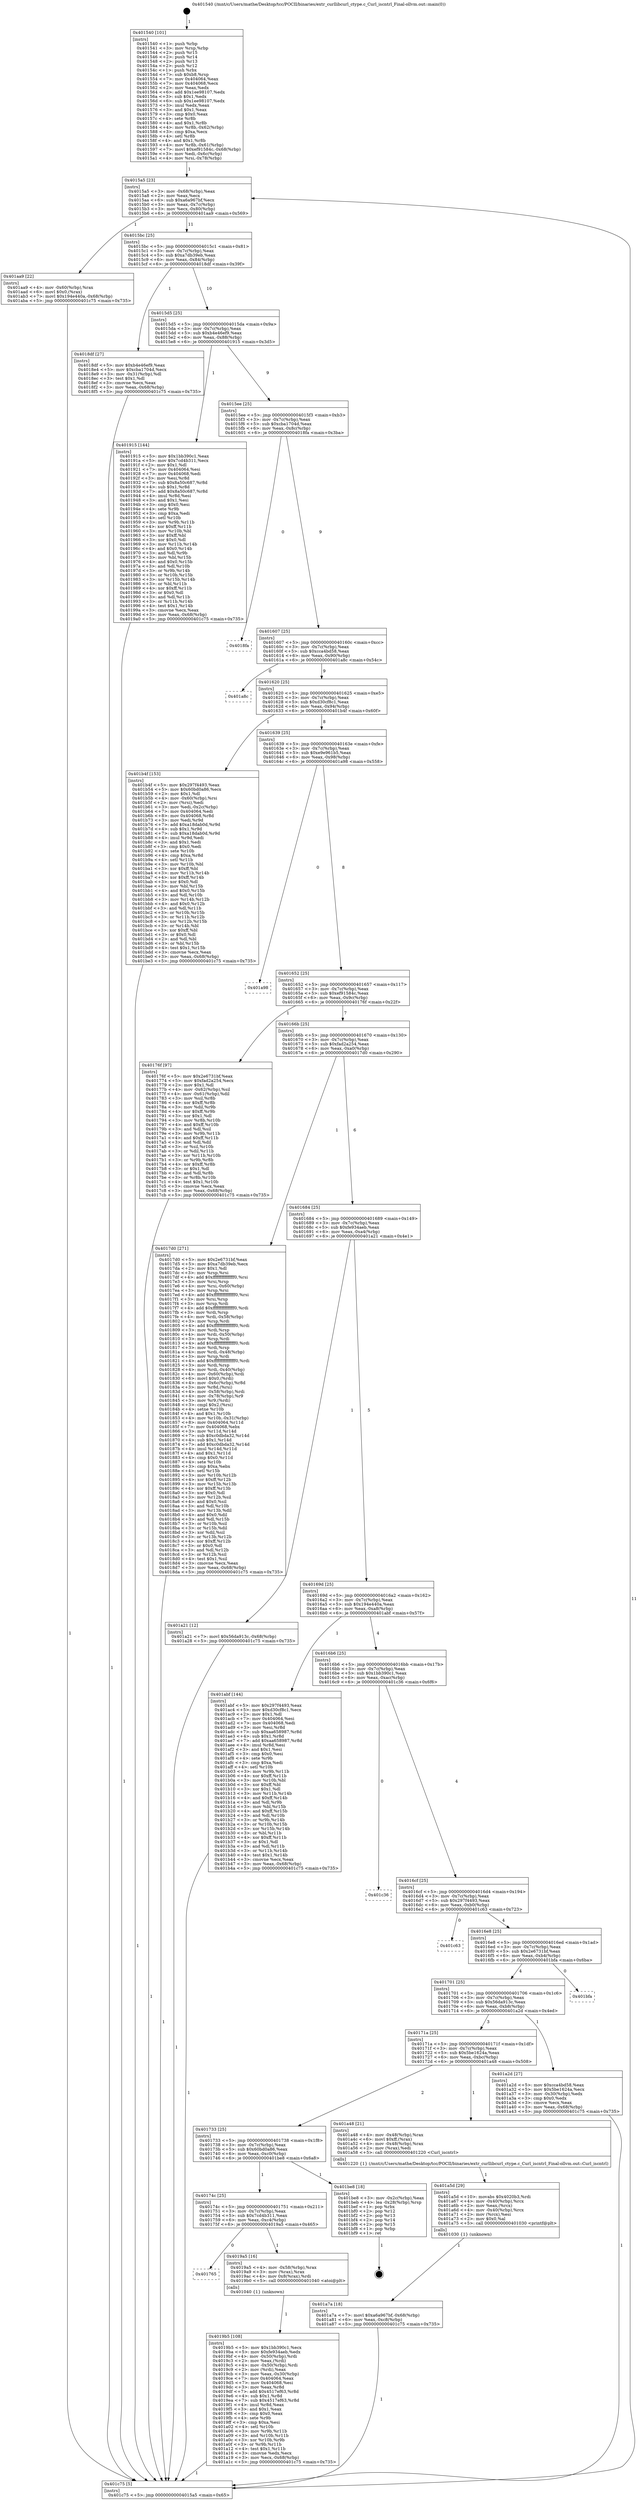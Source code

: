 digraph "0x401540" {
  label = "0x401540 (/mnt/c/Users/mathe/Desktop/tcc/POCII/binaries/extr_curllibcurl_ctype.c_Curl_iscntrl_Final-ollvm.out::main(0))"
  labelloc = "t"
  node[shape=record]

  Entry [label="",width=0.3,height=0.3,shape=circle,fillcolor=black,style=filled]
  "0x4015a5" [label="{
     0x4015a5 [23]\l
     | [instrs]\l
     &nbsp;&nbsp;0x4015a5 \<+3\>: mov -0x68(%rbp),%eax\l
     &nbsp;&nbsp;0x4015a8 \<+2\>: mov %eax,%ecx\l
     &nbsp;&nbsp;0x4015aa \<+6\>: sub $0xa6a967bf,%ecx\l
     &nbsp;&nbsp;0x4015b0 \<+3\>: mov %eax,-0x7c(%rbp)\l
     &nbsp;&nbsp;0x4015b3 \<+3\>: mov %ecx,-0x80(%rbp)\l
     &nbsp;&nbsp;0x4015b6 \<+6\>: je 0000000000401aa9 \<main+0x569\>\l
  }"]
  "0x401aa9" [label="{
     0x401aa9 [22]\l
     | [instrs]\l
     &nbsp;&nbsp;0x401aa9 \<+4\>: mov -0x60(%rbp),%rax\l
     &nbsp;&nbsp;0x401aad \<+6\>: movl $0x0,(%rax)\l
     &nbsp;&nbsp;0x401ab3 \<+7\>: movl $0x194e440a,-0x68(%rbp)\l
     &nbsp;&nbsp;0x401aba \<+5\>: jmp 0000000000401c75 \<main+0x735\>\l
  }"]
  "0x4015bc" [label="{
     0x4015bc [25]\l
     | [instrs]\l
     &nbsp;&nbsp;0x4015bc \<+5\>: jmp 00000000004015c1 \<main+0x81\>\l
     &nbsp;&nbsp;0x4015c1 \<+3\>: mov -0x7c(%rbp),%eax\l
     &nbsp;&nbsp;0x4015c4 \<+5\>: sub $0xa7db39eb,%eax\l
     &nbsp;&nbsp;0x4015c9 \<+6\>: mov %eax,-0x84(%rbp)\l
     &nbsp;&nbsp;0x4015cf \<+6\>: je 00000000004018df \<main+0x39f\>\l
  }"]
  Exit [label="",width=0.3,height=0.3,shape=circle,fillcolor=black,style=filled,peripheries=2]
  "0x4018df" [label="{
     0x4018df [27]\l
     | [instrs]\l
     &nbsp;&nbsp;0x4018df \<+5\>: mov $0xb4e46ef9,%eax\l
     &nbsp;&nbsp;0x4018e4 \<+5\>: mov $0xcba1704d,%ecx\l
     &nbsp;&nbsp;0x4018e9 \<+3\>: mov -0x31(%rbp),%dl\l
     &nbsp;&nbsp;0x4018ec \<+3\>: test $0x1,%dl\l
     &nbsp;&nbsp;0x4018ef \<+3\>: cmovne %ecx,%eax\l
     &nbsp;&nbsp;0x4018f2 \<+3\>: mov %eax,-0x68(%rbp)\l
     &nbsp;&nbsp;0x4018f5 \<+5\>: jmp 0000000000401c75 \<main+0x735\>\l
  }"]
  "0x4015d5" [label="{
     0x4015d5 [25]\l
     | [instrs]\l
     &nbsp;&nbsp;0x4015d5 \<+5\>: jmp 00000000004015da \<main+0x9a\>\l
     &nbsp;&nbsp;0x4015da \<+3\>: mov -0x7c(%rbp),%eax\l
     &nbsp;&nbsp;0x4015dd \<+5\>: sub $0xb4e46ef9,%eax\l
     &nbsp;&nbsp;0x4015e2 \<+6\>: mov %eax,-0x88(%rbp)\l
     &nbsp;&nbsp;0x4015e8 \<+6\>: je 0000000000401915 \<main+0x3d5\>\l
  }"]
  "0x401a7a" [label="{
     0x401a7a [18]\l
     | [instrs]\l
     &nbsp;&nbsp;0x401a7a \<+7\>: movl $0xa6a967bf,-0x68(%rbp)\l
     &nbsp;&nbsp;0x401a81 \<+6\>: mov %eax,-0xc8(%rbp)\l
     &nbsp;&nbsp;0x401a87 \<+5\>: jmp 0000000000401c75 \<main+0x735\>\l
  }"]
  "0x401915" [label="{
     0x401915 [144]\l
     | [instrs]\l
     &nbsp;&nbsp;0x401915 \<+5\>: mov $0x1bb390c1,%eax\l
     &nbsp;&nbsp;0x40191a \<+5\>: mov $0x7cd4b311,%ecx\l
     &nbsp;&nbsp;0x40191f \<+2\>: mov $0x1,%dl\l
     &nbsp;&nbsp;0x401921 \<+7\>: mov 0x404064,%esi\l
     &nbsp;&nbsp;0x401928 \<+7\>: mov 0x404068,%edi\l
     &nbsp;&nbsp;0x40192f \<+3\>: mov %esi,%r8d\l
     &nbsp;&nbsp;0x401932 \<+7\>: sub $0x8a50c687,%r8d\l
     &nbsp;&nbsp;0x401939 \<+4\>: sub $0x1,%r8d\l
     &nbsp;&nbsp;0x40193d \<+7\>: add $0x8a50c687,%r8d\l
     &nbsp;&nbsp;0x401944 \<+4\>: imul %r8d,%esi\l
     &nbsp;&nbsp;0x401948 \<+3\>: and $0x1,%esi\l
     &nbsp;&nbsp;0x40194b \<+3\>: cmp $0x0,%esi\l
     &nbsp;&nbsp;0x40194e \<+4\>: sete %r9b\l
     &nbsp;&nbsp;0x401952 \<+3\>: cmp $0xa,%edi\l
     &nbsp;&nbsp;0x401955 \<+4\>: setl %r10b\l
     &nbsp;&nbsp;0x401959 \<+3\>: mov %r9b,%r11b\l
     &nbsp;&nbsp;0x40195c \<+4\>: xor $0xff,%r11b\l
     &nbsp;&nbsp;0x401960 \<+3\>: mov %r10b,%bl\l
     &nbsp;&nbsp;0x401963 \<+3\>: xor $0xff,%bl\l
     &nbsp;&nbsp;0x401966 \<+3\>: xor $0x0,%dl\l
     &nbsp;&nbsp;0x401969 \<+3\>: mov %r11b,%r14b\l
     &nbsp;&nbsp;0x40196c \<+4\>: and $0x0,%r14b\l
     &nbsp;&nbsp;0x401970 \<+3\>: and %dl,%r9b\l
     &nbsp;&nbsp;0x401973 \<+3\>: mov %bl,%r15b\l
     &nbsp;&nbsp;0x401976 \<+4\>: and $0x0,%r15b\l
     &nbsp;&nbsp;0x40197a \<+3\>: and %dl,%r10b\l
     &nbsp;&nbsp;0x40197d \<+3\>: or %r9b,%r14b\l
     &nbsp;&nbsp;0x401980 \<+3\>: or %r10b,%r15b\l
     &nbsp;&nbsp;0x401983 \<+3\>: xor %r15b,%r14b\l
     &nbsp;&nbsp;0x401986 \<+3\>: or %bl,%r11b\l
     &nbsp;&nbsp;0x401989 \<+4\>: xor $0xff,%r11b\l
     &nbsp;&nbsp;0x40198d \<+3\>: or $0x0,%dl\l
     &nbsp;&nbsp;0x401990 \<+3\>: and %dl,%r11b\l
     &nbsp;&nbsp;0x401993 \<+3\>: or %r11b,%r14b\l
     &nbsp;&nbsp;0x401996 \<+4\>: test $0x1,%r14b\l
     &nbsp;&nbsp;0x40199a \<+3\>: cmovne %ecx,%eax\l
     &nbsp;&nbsp;0x40199d \<+3\>: mov %eax,-0x68(%rbp)\l
     &nbsp;&nbsp;0x4019a0 \<+5\>: jmp 0000000000401c75 \<main+0x735\>\l
  }"]
  "0x4015ee" [label="{
     0x4015ee [25]\l
     | [instrs]\l
     &nbsp;&nbsp;0x4015ee \<+5\>: jmp 00000000004015f3 \<main+0xb3\>\l
     &nbsp;&nbsp;0x4015f3 \<+3\>: mov -0x7c(%rbp),%eax\l
     &nbsp;&nbsp;0x4015f6 \<+5\>: sub $0xcba1704d,%eax\l
     &nbsp;&nbsp;0x4015fb \<+6\>: mov %eax,-0x8c(%rbp)\l
     &nbsp;&nbsp;0x401601 \<+6\>: je 00000000004018fa \<main+0x3ba\>\l
  }"]
  "0x401a5d" [label="{
     0x401a5d [29]\l
     | [instrs]\l
     &nbsp;&nbsp;0x401a5d \<+10\>: movabs $0x4020b3,%rdi\l
     &nbsp;&nbsp;0x401a67 \<+4\>: mov -0x40(%rbp),%rcx\l
     &nbsp;&nbsp;0x401a6b \<+2\>: mov %eax,(%rcx)\l
     &nbsp;&nbsp;0x401a6d \<+4\>: mov -0x40(%rbp),%rcx\l
     &nbsp;&nbsp;0x401a71 \<+2\>: mov (%rcx),%esi\l
     &nbsp;&nbsp;0x401a73 \<+2\>: mov $0x0,%al\l
     &nbsp;&nbsp;0x401a75 \<+5\>: call 0000000000401030 \<printf@plt\>\l
     | [calls]\l
     &nbsp;&nbsp;0x401030 \{1\} (unknown)\l
  }"]
  "0x4018fa" [label="{
     0x4018fa\l
  }", style=dashed]
  "0x401607" [label="{
     0x401607 [25]\l
     | [instrs]\l
     &nbsp;&nbsp;0x401607 \<+5\>: jmp 000000000040160c \<main+0xcc\>\l
     &nbsp;&nbsp;0x40160c \<+3\>: mov -0x7c(%rbp),%eax\l
     &nbsp;&nbsp;0x40160f \<+5\>: sub $0xcca4bd58,%eax\l
     &nbsp;&nbsp;0x401614 \<+6\>: mov %eax,-0x90(%rbp)\l
     &nbsp;&nbsp;0x40161a \<+6\>: je 0000000000401a8c \<main+0x54c\>\l
  }"]
  "0x4019b5" [label="{
     0x4019b5 [108]\l
     | [instrs]\l
     &nbsp;&nbsp;0x4019b5 \<+5\>: mov $0x1bb390c1,%ecx\l
     &nbsp;&nbsp;0x4019ba \<+5\>: mov $0xfe934aeb,%edx\l
     &nbsp;&nbsp;0x4019bf \<+4\>: mov -0x50(%rbp),%rdi\l
     &nbsp;&nbsp;0x4019c3 \<+2\>: mov %eax,(%rdi)\l
     &nbsp;&nbsp;0x4019c5 \<+4\>: mov -0x50(%rbp),%rdi\l
     &nbsp;&nbsp;0x4019c9 \<+2\>: mov (%rdi),%eax\l
     &nbsp;&nbsp;0x4019cb \<+3\>: mov %eax,-0x30(%rbp)\l
     &nbsp;&nbsp;0x4019ce \<+7\>: mov 0x404064,%eax\l
     &nbsp;&nbsp;0x4019d5 \<+7\>: mov 0x404068,%esi\l
     &nbsp;&nbsp;0x4019dc \<+3\>: mov %eax,%r8d\l
     &nbsp;&nbsp;0x4019df \<+7\>: add $0x4517ef63,%r8d\l
     &nbsp;&nbsp;0x4019e6 \<+4\>: sub $0x1,%r8d\l
     &nbsp;&nbsp;0x4019ea \<+7\>: sub $0x4517ef63,%r8d\l
     &nbsp;&nbsp;0x4019f1 \<+4\>: imul %r8d,%eax\l
     &nbsp;&nbsp;0x4019f5 \<+3\>: and $0x1,%eax\l
     &nbsp;&nbsp;0x4019f8 \<+3\>: cmp $0x0,%eax\l
     &nbsp;&nbsp;0x4019fb \<+4\>: sete %r9b\l
     &nbsp;&nbsp;0x4019ff \<+3\>: cmp $0xa,%esi\l
     &nbsp;&nbsp;0x401a02 \<+4\>: setl %r10b\l
     &nbsp;&nbsp;0x401a06 \<+3\>: mov %r9b,%r11b\l
     &nbsp;&nbsp;0x401a09 \<+3\>: and %r10b,%r11b\l
     &nbsp;&nbsp;0x401a0c \<+3\>: xor %r10b,%r9b\l
     &nbsp;&nbsp;0x401a0f \<+3\>: or %r9b,%r11b\l
     &nbsp;&nbsp;0x401a12 \<+4\>: test $0x1,%r11b\l
     &nbsp;&nbsp;0x401a16 \<+3\>: cmovne %edx,%ecx\l
     &nbsp;&nbsp;0x401a19 \<+3\>: mov %ecx,-0x68(%rbp)\l
     &nbsp;&nbsp;0x401a1c \<+5\>: jmp 0000000000401c75 \<main+0x735\>\l
  }"]
  "0x401a8c" [label="{
     0x401a8c\l
  }", style=dashed]
  "0x401620" [label="{
     0x401620 [25]\l
     | [instrs]\l
     &nbsp;&nbsp;0x401620 \<+5\>: jmp 0000000000401625 \<main+0xe5\>\l
     &nbsp;&nbsp;0x401625 \<+3\>: mov -0x7c(%rbp),%eax\l
     &nbsp;&nbsp;0x401628 \<+5\>: sub $0xd30cf8c1,%eax\l
     &nbsp;&nbsp;0x40162d \<+6\>: mov %eax,-0x94(%rbp)\l
     &nbsp;&nbsp;0x401633 \<+6\>: je 0000000000401b4f \<main+0x60f\>\l
  }"]
  "0x401765" [label="{
     0x401765\l
  }", style=dashed]
  "0x401b4f" [label="{
     0x401b4f [153]\l
     | [instrs]\l
     &nbsp;&nbsp;0x401b4f \<+5\>: mov $0x297f4493,%eax\l
     &nbsp;&nbsp;0x401b54 \<+5\>: mov $0x60bd0a86,%ecx\l
     &nbsp;&nbsp;0x401b59 \<+2\>: mov $0x1,%dl\l
     &nbsp;&nbsp;0x401b5b \<+4\>: mov -0x60(%rbp),%rsi\l
     &nbsp;&nbsp;0x401b5f \<+2\>: mov (%rsi),%edi\l
     &nbsp;&nbsp;0x401b61 \<+3\>: mov %edi,-0x2c(%rbp)\l
     &nbsp;&nbsp;0x401b64 \<+7\>: mov 0x404064,%edi\l
     &nbsp;&nbsp;0x401b6b \<+8\>: mov 0x404068,%r8d\l
     &nbsp;&nbsp;0x401b73 \<+3\>: mov %edi,%r9d\l
     &nbsp;&nbsp;0x401b76 \<+7\>: add $0xa18dab0d,%r9d\l
     &nbsp;&nbsp;0x401b7d \<+4\>: sub $0x1,%r9d\l
     &nbsp;&nbsp;0x401b81 \<+7\>: sub $0xa18dab0d,%r9d\l
     &nbsp;&nbsp;0x401b88 \<+4\>: imul %r9d,%edi\l
     &nbsp;&nbsp;0x401b8c \<+3\>: and $0x1,%edi\l
     &nbsp;&nbsp;0x401b8f \<+3\>: cmp $0x0,%edi\l
     &nbsp;&nbsp;0x401b92 \<+4\>: sete %r10b\l
     &nbsp;&nbsp;0x401b96 \<+4\>: cmp $0xa,%r8d\l
     &nbsp;&nbsp;0x401b9a \<+4\>: setl %r11b\l
     &nbsp;&nbsp;0x401b9e \<+3\>: mov %r10b,%bl\l
     &nbsp;&nbsp;0x401ba1 \<+3\>: xor $0xff,%bl\l
     &nbsp;&nbsp;0x401ba4 \<+3\>: mov %r11b,%r14b\l
     &nbsp;&nbsp;0x401ba7 \<+4\>: xor $0xff,%r14b\l
     &nbsp;&nbsp;0x401bab \<+3\>: xor $0x0,%dl\l
     &nbsp;&nbsp;0x401bae \<+3\>: mov %bl,%r15b\l
     &nbsp;&nbsp;0x401bb1 \<+4\>: and $0x0,%r15b\l
     &nbsp;&nbsp;0x401bb5 \<+3\>: and %dl,%r10b\l
     &nbsp;&nbsp;0x401bb8 \<+3\>: mov %r14b,%r12b\l
     &nbsp;&nbsp;0x401bbb \<+4\>: and $0x0,%r12b\l
     &nbsp;&nbsp;0x401bbf \<+3\>: and %dl,%r11b\l
     &nbsp;&nbsp;0x401bc2 \<+3\>: or %r10b,%r15b\l
     &nbsp;&nbsp;0x401bc5 \<+3\>: or %r11b,%r12b\l
     &nbsp;&nbsp;0x401bc8 \<+3\>: xor %r12b,%r15b\l
     &nbsp;&nbsp;0x401bcb \<+3\>: or %r14b,%bl\l
     &nbsp;&nbsp;0x401bce \<+3\>: xor $0xff,%bl\l
     &nbsp;&nbsp;0x401bd1 \<+3\>: or $0x0,%dl\l
     &nbsp;&nbsp;0x401bd4 \<+2\>: and %dl,%bl\l
     &nbsp;&nbsp;0x401bd6 \<+3\>: or %bl,%r15b\l
     &nbsp;&nbsp;0x401bd9 \<+4\>: test $0x1,%r15b\l
     &nbsp;&nbsp;0x401bdd \<+3\>: cmovne %ecx,%eax\l
     &nbsp;&nbsp;0x401be0 \<+3\>: mov %eax,-0x68(%rbp)\l
     &nbsp;&nbsp;0x401be3 \<+5\>: jmp 0000000000401c75 \<main+0x735\>\l
  }"]
  "0x401639" [label="{
     0x401639 [25]\l
     | [instrs]\l
     &nbsp;&nbsp;0x401639 \<+5\>: jmp 000000000040163e \<main+0xfe\>\l
     &nbsp;&nbsp;0x40163e \<+3\>: mov -0x7c(%rbp),%eax\l
     &nbsp;&nbsp;0x401641 \<+5\>: sub $0xe9e961b5,%eax\l
     &nbsp;&nbsp;0x401646 \<+6\>: mov %eax,-0x98(%rbp)\l
     &nbsp;&nbsp;0x40164c \<+6\>: je 0000000000401a98 \<main+0x558\>\l
  }"]
  "0x4019a5" [label="{
     0x4019a5 [16]\l
     | [instrs]\l
     &nbsp;&nbsp;0x4019a5 \<+4\>: mov -0x58(%rbp),%rax\l
     &nbsp;&nbsp;0x4019a9 \<+3\>: mov (%rax),%rax\l
     &nbsp;&nbsp;0x4019ac \<+4\>: mov 0x8(%rax),%rdi\l
     &nbsp;&nbsp;0x4019b0 \<+5\>: call 0000000000401040 \<atoi@plt\>\l
     | [calls]\l
     &nbsp;&nbsp;0x401040 \{1\} (unknown)\l
  }"]
  "0x401a98" [label="{
     0x401a98\l
  }", style=dashed]
  "0x401652" [label="{
     0x401652 [25]\l
     | [instrs]\l
     &nbsp;&nbsp;0x401652 \<+5\>: jmp 0000000000401657 \<main+0x117\>\l
     &nbsp;&nbsp;0x401657 \<+3\>: mov -0x7c(%rbp),%eax\l
     &nbsp;&nbsp;0x40165a \<+5\>: sub $0xef91584c,%eax\l
     &nbsp;&nbsp;0x40165f \<+6\>: mov %eax,-0x9c(%rbp)\l
     &nbsp;&nbsp;0x401665 \<+6\>: je 000000000040176f \<main+0x22f\>\l
  }"]
  "0x40174c" [label="{
     0x40174c [25]\l
     | [instrs]\l
     &nbsp;&nbsp;0x40174c \<+5\>: jmp 0000000000401751 \<main+0x211\>\l
     &nbsp;&nbsp;0x401751 \<+3\>: mov -0x7c(%rbp),%eax\l
     &nbsp;&nbsp;0x401754 \<+5\>: sub $0x7cd4b311,%eax\l
     &nbsp;&nbsp;0x401759 \<+6\>: mov %eax,-0xc4(%rbp)\l
     &nbsp;&nbsp;0x40175f \<+6\>: je 00000000004019a5 \<main+0x465\>\l
  }"]
  "0x40176f" [label="{
     0x40176f [97]\l
     | [instrs]\l
     &nbsp;&nbsp;0x40176f \<+5\>: mov $0x2e6731bf,%eax\l
     &nbsp;&nbsp;0x401774 \<+5\>: mov $0xfad2a254,%ecx\l
     &nbsp;&nbsp;0x401779 \<+2\>: mov $0x1,%dl\l
     &nbsp;&nbsp;0x40177b \<+4\>: mov -0x62(%rbp),%sil\l
     &nbsp;&nbsp;0x40177f \<+4\>: mov -0x61(%rbp),%dil\l
     &nbsp;&nbsp;0x401783 \<+3\>: mov %sil,%r8b\l
     &nbsp;&nbsp;0x401786 \<+4\>: xor $0xff,%r8b\l
     &nbsp;&nbsp;0x40178a \<+3\>: mov %dil,%r9b\l
     &nbsp;&nbsp;0x40178d \<+4\>: xor $0xff,%r9b\l
     &nbsp;&nbsp;0x401791 \<+3\>: xor $0x1,%dl\l
     &nbsp;&nbsp;0x401794 \<+3\>: mov %r8b,%r10b\l
     &nbsp;&nbsp;0x401797 \<+4\>: and $0xff,%r10b\l
     &nbsp;&nbsp;0x40179b \<+3\>: and %dl,%sil\l
     &nbsp;&nbsp;0x40179e \<+3\>: mov %r9b,%r11b\l
     &nbsp;&nbsp;0x4017a1 \<+4\>: and $0xff,%r11b\l
     &nbsp;&nbsp;0x4017a5 \<+3\>: and %dl,%dil\l
     &nbsp;&nbsp;0x4017a8 \<+3\>: or %sil,%r10b\l
     &nbsp;&nbsp;0x4017ab \<+3\>: or %dil,%r11b\l
     &nbsp;&nbsp;0x4017ae \<+3\>: xor %r11b,%r10b\l
     &nbsp;&nbsp;0x4017b1 \<+3\>: or %r9b,%r8b\l
     &nbsp;&nbsp;0x4017b4 \<+4\>: xor $0xff,%r8b\l
     &nbsp;&nbsp;0x4017b8 \<+3\>: or $0x1,%dl\l
     &nbsp;&nbsp;0x4017bb \<+3\>: and %dl,%r8b\l
     &nbsp;&nbsp;0x4017be \<+3\>: or %r8b,%r10b\l
     &nbsp;&nbsp;0x4017c1 \<+4\>: test $0x1,%r10b\l
     &nbsp;&nbsp;0x4017c5 \<+3\>: cmovne %ecx,%eax\l
     &nbsp;&nbsp;0x4017c8 \<+3\>: mov %eax,-0x68(%rbp)\l
     &nbsp;&nbsp;0x4017cb \<+5\>: jmp 0000000000401c75 \<main+0x735\>\l
  }"]
  "0x40166b" [label="{
     0x40166b [25]\l
     | [instrs]\l
     &nbsp;&nbsp;0x40166b \<+5\>: jmp 0000000000401670 \<main+0x130\>\l
     &nbsp;&nbsp;0x401670 \<+3\>: mov -0x7c(%rbp),%eax\l
     &nbsp;&nbsp;0x401673 \<+5\>: sub $0xfad2a254,%eax\l
     &nbsp;&nbsp;0x401678 \<+6\>: mov %eax,-0xa0(%rbp)\l
     &nbsp;&nbsp;0x40167e \<+6\>: je 00000000004017d0 \<main+0x290\>\l
  }"]
  "0x401c75" [label="{
     0x401c75 [5]\l
     | [instrs]\l
     &nbsp;&nbsp;0x401c75 \<+5\>: jmp 00000000004015a5 \<main+0x65\>\l
  }"]
  "0x401540" [label="{
     0x401540 [101]\l
     | [instrs]\l
     &nbsp;&nbsp;0x401540 \<+1\>: push %rbp\l
     &nbsp;&nbsp;0x401541 \<+3\>: mov %rsp,%rbp\l
     &nbsp;&nbsp;0x401544 \<+2\>: push %r15\l
     &nbsp;&nbsp;0x401546 \<+2\>: push %r14\l
     &nbsp;&nbsp;0x401548 \<+2\>: push %r13\l
     &nbsp;&nbsp;0x40154a \<+2\>: push %r12\l
     &nbsp;&nbsp;0x40154c \<+1\>: push %rbx\l
     &nbsp;&nbsp;0x40154d \<+7\>: sub $0xb8,%rsp\l
     &nbsp;&nbsp;0x401554 \<+7\>: mov 0x404064,%eax\l
     &nbsp;&nbsp;0x40155b \<+7\>: mov 0x404068,%ecx\l
     &nbsp;&nbsp;0x401562 \<+2\>: mov %eax,%edx\l
     &nbsp;&nbsp;0x401564 \<+6\>: add $0x1ee98107,%edx\l
     &nbsp;&nbsp;0x40156a \<+3\>: sub $0x1,%edx\l
     &nbsp;&nbsp;0x40156d \<+6\>: sub $0x1ee98107,%edx\l
     &nbsp;&nbsp;0x401573 \<+3\>: imul %edx,%eax\l
     &nbsp;&nbsp;0x401576 \<+3\>: and $0x1,%eax\l
     &nbsp;&nbsp;0x401579 \<+3\>: cmp $0x0,%eax\l
     &nbsp;&nbsp;0x40157c \<+4\>: sete %r8b\l
     &nbsp;&nbsp;0x401580 \<+4\>: and $0x1,%r8b\l
     &nbsp;&nbsp;0x401584 \<+4\>: mov %r8b,-0x62(%rbp)\l
     &nbsp;&nbsp;0x401588 \<+3\>: cmp $0xa,%ecx\l
     &nbsp;&nbsp;0x40158b \<+4\>: setl %r8b\l
     &nbsp;&nbsp;0x40158f \<+4\>: and $0x1,%r8b\l
     &nbsp;&nbsp;0x401593 \<+4\>: mov %r8b,-0x61(%rbp)\l
     &nbsp;&nbsp;0x401597 \<+7\>: movl $0xef91584c,-0x68(%rbp)\l
     &nbsp;&nbsp;0x40159e \<+3\>: mov %edi,-0x6c(%rbp)\l
     &nbsp;&nbsp;0x4015a1 \<+4\>: mov %rsi,-0x78(%rbp)\l
  }"]
  "0x401be8" [label="{
     0x401be8 [18]\l
     | [instrs]\l
     &nbsp;&nbsp;0x401be8 \<+3\>: mov -0x2c(%rbp),%eax\l
     &nbsp;&nbsp;0x401beb \<+4\>: lea -0x28(%rbp),%rsp\l
     &nbsp;&nbsp;0x401bef \<+1\>: pop %rbx\l
     &nbsp;&nbsp;0x401bf0 \<+2\>: pop %r12\l
     &nbsp;&nbsp;0x401bf2 \<+2\>: pop %r13\l
     &nbsp;&nbsp;0x401bf4 \<+2\>: pop %r14\l
     &nbsp;&nbsp;0x401bf6 \<+2\>: pop %r15\l
     &nbsp;&nbsp;0x401bf8 \<+1\>: pop %rbp\l
     &nbsp;&nbsp;0x401bf9 \<+1\>: ret\l
  }"]
  "0x4017d0" [label="{
     0x4017d0 [271]\l
     | [instrs]\l
     &nbsp;&nbsp;0x4017d0 \<+5\>: mov $0x2e6731bf,%eax\l
     &nbsp;&nbsp;0x4017d5 \<+5\>: mov $0xa7db39eb,%ecx\l
     &nbsp;&nbsp;0x4017da \<+2\>: mov $0x1,%dl\l
     &nbsp;&nbsp;0x4017dc \<+3\>: mov %rsp,%rsi\l
     &nbsp;&nbsp;0x4017df \<+4\>: add $0xfffffffffffffff0,%rsi\l
     &nbsp;&nbsp;0x4017e3 \<+3\>: mov %rsi,%rsp\l
     &nbsp;&nbsp;0x4017e6 \<+4\>: mov %rsi,-0x60(%rbp)\l
     &nbsp;&nbsp;0x4017ea \<+3\>: mov %rsp,%rsi\l
     &nbsp;&nbsp;0x4017ed \<+4\>: add $0xfffffffffffffff0,%rsi\l
     &nbsp;&nbsp;0x4017f1 \<+3\>: mov %rsi,%rsp\l
     &nbsp;&nbsp;0x4017f4 \<+3\>: mov %rsp,%rdi\l
     &nbsp;&nbsp;0x4017f7 \<+4\>: add $0xfffffffffffffff0,%rdi\l
     &nbsp;&nbsp;0x4017fb \<+3\>: mov %rdi,%rsp\l
     &nbsp;&nbsp;0x4017fe \<+4\>: mov %rdi,-0x58(%rbp)\l
     &nbsp;&nbsp;0x401802 \<+3\>: mov %rsp,%rdi\l
     &nbsp;&nbsp;0x401805 \<+4\>: add $0xfffffffffffffff0,%rdi\l
     &nbsp;&nbsp;0x401809 \<+3\>: mov %rdi,%rsp\l
     &nbsp;&nbsp;0x40180c \<+4\>: mov %rdi,-0x50(%rbp)\l
     &nbsp;&nbsp;0x401810 \<+3\>: mov %rsp,%rdi\l
     &nbsp;&nbsp;0x401813 \<+4\>: add $0xfffffffffffffff0,%rdi\l
     &nbsp;&nbsp;0x401817 \<+3\>: mov %rdi,%rsp\l
     &nbsp;&nbsp;0x40181a \<+4\>: mov %rdi,-0x48(%rbp)\l
     &nbsp;&nbsp;0x40181e \<+3\>: mov %rsp,%rdi\l
     &nbsp;&nbsp;0x401821 \<+4\>: add $0xfffffffffffffff0,%rdi\l
     &nbsp;&nbsp;0x401825 \<+3\>: mov %rdi,%rsp\l
     &nbsp;&nbsp;0x401828 \<+4\>: mov %rdi,-0x40(%rbp)\l
     &nbsp;&nbsp;0x40182c \<+4\>: mov -0x60(%rbp),%rdi\l
     &nbsp;&nbsp;0x401830 \<+6\>: movl $0x0,(%rdi)\l
     &nbsp;&nbsp;0x401836 \<+4\>: mov -0x6c(%rbp),%r8d\l
     &nbsp;&nbsp;0x40183a \<+3\>: mov %r8d,(%rsi)\l
     &nbsp;&nbsp;0x40183d \<+4\>: mov -0x58(%rbp),%rdi\l
     &nbsp;&nbsp;0x401841 \<+4\>: mov -0x78(%rbp),%r9\l
     &nbsp;&nbsp;0x401845 \<+3\>: mov %r9,(%rdi)\l
     &nbsp;&nbsp;0x401848 \<+3\>: cmpl $0x2,(%rsi)\l
     &nbsp;&nbsp;0x40184b \<+4\>: setne %r10b\l
     &nbsp;&nbsp;0x40184f \<+4\>: and $0x1,%r10b\l
     &nbsp;&nbsp;0x401853 \<+4\>: mov %r10b,-0x31(%rbp)\l
     &nbsp;&nbsp;0x401857 \<+8\>: mov 0x404064,%r11d\l
     &nbsp;&nbsp;0x40185f \<+7\>: mov 0x404068,%ebx\l
     &nbsp;&nbsp;0x401866 \<+3\>: mov %r11d,%r14d\l
     &nbsp;&nbsp;0x401869 \<+7\>: sub $0xc0dbda32,%r14d\l
     &nbsp;&nbsp;0x401870 \<+4\>: sub $0x1,%r14d\l
     &nbsp;&nbsp;0x401874 \<+7\>: add $0xc0dbda32,%r14d\l
     &nbsp;&nbsp;0x40187b \<+4\>: imul %r14d,%r11d\l
     &nbsp;&nbsp;0x40187f \<+4\>: and $0x1,%r11d\l
     &nbsp;&nbsp;0x401883 \<+4\>: cmp $0x0,%r11d\l
     &nbsp;&nbsp;0x401887 \<+4\>: sete %r10b\l
     &nbsp;&nbsp;0x40188b \<+3\>: cmp $0xa,%ebx\l
     &nbsp;&nbsp;0x40188e \<+4\>: setl %r15b\l
     &nbsp;&nbsp;0x401892 \<+3\>: mov %r10b,%r12b\l
     &nbsp;&nbsp;0x401895 \<+4\>: xor $0xff,%r12b\l
     &nbsp;&nbsp;0x401899 \<+3\>: mov %r15b,%r13b\l
     &nbsp;&nbsp;0x40189c \<+4\>: xor $0xff,%r13b\l
     &nbsp;&nbsp;0x4018a0 \<+3\>: xor $0x0,%dl\l
     &nbsp;&nbsp;0x4018a3 \<+3\>: mov %r12b,%sil\l
     &nbsp;&nbsp;0x4018a6 \<+4\>: and $0x0,%sil\l
     &nbsp;&nbsp;0x4018aa \<+3\>: and %dl,%r10b\l
     &nbsp;&nbsp;0x4018ad \<+3\>: mov %r13b,%dil\l
     &nbsp;&nbsp;0x4018b0 \<+4\>: and $0x0,%dil\l
     &nbsp;&nbsp;0x4018b4 \<+3\>: and %dl,%r15b\l
     &nbsp;&nbsp;0x4018b7 \<+3\>: or %r10b,%sil\l
     &nbsp;&nbsp;0x4018ba \<+3\>: or %r15b,%dil\l
     &nbsp;&nbsp;0x4018bd \<+3\>: xor %dil,%sil\l
     &nbsp;&nbsp;0x4018c0 \<+3\>: or %r13b,%r12b\l
     &nbsp;&nbsp;0x4018c3 \<+4\>: xor $0xff,%r12b\l
     &nbsp;&nbsp;0x4018c7 \<+3\>: or $0x0,%dl\l
     &nbsp;&nbsp;0x4018ca \<+3\>: and %dl,%r12b\l
     &nbsp;&nbsp;0x4018cd \<+3\>: or %r12b,%sil\l
     &nbsp;&nbsp;0x4018d0 \<+4\>: test $0x1,%sil\l
     &nbsp;&nbsp;0x4018d4 \<+3\>: cmovne %ecx,%eax\l
     &nbsp;&nbsp;0x4018d7 \<+3\>: mov %eax,-0x68(%rbp)\l
     &nbsp;&nbsp;0x4018da \<+5\>: jmp 0000000000401c75 \<main+0x735\>\l
  }"]
  "0x401684" [label="{
     0x401684 [25]\l
     | [instrs]\l
     &nbsp;&nbsp;0x401684 \<+5\>: jmp 0000000000401689 \<main+0x149\>\l
     &nbsp;&nbsp;0x401689 \<+3\>: mov -0x7c(%rbp),%eax\l
     &nbsp;&nbsp;0x40168c \<+5\>: sub $0xfe934aeb,%eax\l
     &nbsp;&nbsp;0x401691 \<+6\>: mov %eax,-0xa4(%rbp)\l
     &nbsp;&nbsp;0x401697 \<+6\>: je 0000000000401a21 \<main+0x4e1\>\l
  }"]
  "0x401733" [label="{
     0x401733 [25]\l
     | [instrs]\l
     &nbsp;&nbsp;0x401733 \<+5\>: jmp 0000000000401738 \<main+0x1f8\>\l
     &nbsp;&nbsp;0x401738 \<+3\>: mov -0x7c(%rbp),%eax\l
     &nbsp;&nbsp;0x40173b \<+5\>: sub $0x60bd0a86,%eax\l
     &nbsp;&nbsp;0x401740 \<+6\>: mov %eax,-0xc0(%rbp)\l
     &nbsp;&nbsp;0x401746 \<+6\>: je 0000000000401be8 \<main+0x6a8\>\l
  }"]
  "0x401a48" [label="{
     0x401a48 [21]\l
     | [instrs]\l
     &nbsp;&nbsp;0x401a48 \<+4\>: mov -0x48(%rbp),%rax\l
     &nbsp;&nbsp;0x401a4c \<+6\>: movl $0xff,(%rax)\l
     &nbsp;&nbsp;0x401a52 \<+4\>: mov -0x48(%rbp),%rax\l
     &nbsp;&nbsp;0x401a56 \<+2\>: mov (%rax),%edi\l
     &nbsp;&nbsp;0x401a58 \<+5\>: call 0000000000401220 \<Curl_iscntrl\>\l
     | [calls]\l
     &nbsp;&nbsp;0x401220 \{1\} (/mnt/c/Users/mathe/Desktop/tcc/POCII/binaries/extr_curllibcurl_ctype.c_Curl_iscntrl_Final-ollvm.out::Curl_iscntrl)\l
  }"]
  "0x401a21" [label="{
     0x401a21 [12]\l
     | [instrs]\l
     &nbsp;&nbsp;0x401a21 \<+7\>: movl $0x56da913c,-0x68(%rbp)\l
     &nbsp;&nbsp;0x401a28 \<+5\>: jmp 0000000000401c75 \<main+0x735\>\l
  }"]
  "0x40169d" [label="{
     0x40169d [25]\l
     | [instrs]\l
     &nbsp;&nbsp;0x40169d \<+5\>: jmp 00000000004016a2 \<main+0x162\>\l
     &nbsp;&nbsp;0x4016a2 \<+3\>: mov -0x7c(%rbp),%eax\l
     &nbsp;&nbsp;0x4016a5 \<+5\>: sub $0x194e440a,%eax\l
     &nbsp;&nbsp;0x4016aa \<+6\>: mov %eax,-0xa8(%rbp)\l
     &nbsp;&nbsp;0x4016b0 \<+6\>: je 0000000000401abf \<main+0x57f\>\l
  }"]
  "0x40171a" [label="{
     0x40171a [25]\l
     | [instrs]\l
     &nbsp;&nbsp;0x40171a \<+5\>: jmp 000000000040171f \<main+0x1df\>\l
     &nbsp;&nbsp;0x40171f \<+3\>: mov -0x7c(%rbp),%eax\l
     &nbsp;&nbsp;0x401722 \<+5\>: sub $0x5be1624a,%eax\l
     &nbsp;&nbsp;0x401727 \<+6\>: mov %eax,-0xbc(%rbp)\l
     &nbsp;&nbsp;0x40172d \<+6\>: je 0000000000401a48 \<main+0x508\>\l
  }"]
  "0x401abf" [label="{
     0x401abf [144]\l
     | [instrs]\l
     &nbsp;&nbsp;0x401abf \<+5\>: mov $0x297f4493,%eax\l
     &nbsp;&nbsp;0x401ac4 \<+5\>: mov $0xd30cf8c1,%ecx\l
     &nbsp;&nbsp;0x401ac9 \<+2\>: mov $0x1,%dl\l
     &nbsp;&nbsp;0x401acb \<+7\>: mov 0x404064,%esi\l
     &nbsp;&nbsp;0x401ad2 \<+7\>: mov 0x404068,%edi\l
     &nbsp;&nbsp;0x401ad9 \<+3\>: mov %esi,%r8d\l
     &nbsp;&nbsp;0x401adc \<+7\>: sub $0xaa658987,%r8d\l
     &nbsp;&nbsp;0x401ae3 \<+4\>: sub $0x1,%r8d\l
     &nbsp;&nbsp;0x401ae7 \<+7\>: add $0xaa658987,%r8d\l
     &nbsp;&nbsp;0x401aee \<+4\>: imul %r8d,%esi\l
     &nbsp;&nbsp;0x401af2 \<+3\>: and $0x1,%esi\l
     &nbsp;&nbsp;0x401af5 \<+3\>: cmp $0x0,%esi\l
     &nbsp;&nbsp;0x401af8 \<+4\>: sete %r9b\l
     &nbsp;&nbsp;0x401afc \<+3\>: cmp $0xa,%edi\l
     &nbsp;&nbsp;0x401aff \<+4\>: setl %r10b\l
     &nbsp;&nbsp;0x401b03 \<+3\>: mov %r9b,%r11b\l
     &nbsp;&nbsp;0x401b06 \<+4\>: xor $0xff,%r11b\l
     &nbsp;&nbsp;0x401b0a \<+3\>: mov %r10b,%bl\l
     &nbsp;&nbsp;0x401b0d \<+3\>: xor $0xff,%bl\l
     &nbsp;&nbsp;0x401b10 \<+3\>: xor $0x1,%dl\l
     &nbsp;&nbsp;0x401b13 \<+3\>: mov %r11b,%r14b\l
     &nbsp;&nbsp;0x401b16 \<+4\>: and $0xff,%r14b\l
     &nbsp;&nbsp;0x401b1a \<+3\>: and %dl,%r9b\l
     &nbsp;&nbsp;0x401b1d \<+3\>: mov %bl,%r15b\l
     &nbsp;&nbsp;0x401b20 \<+4\>: and $0xff,%r15b\l
     &nbsp;&nbsp;0x401b24 \<+3\>: and %dl,%r10b\l
     &nbsp;&nbsp;0x401b27 \<+3\>: or %r9b,%r14b\l
     &nbsp;&nbsp;0x401b2a \<+3\>: or %r10b,%r15b\l
     &nbsp;&nbsp;0x401b2d \<+3\>: xor %r15b,%r14b\l
     &nbsp;&nbsp;0x401b30 \<+3\>: or %bl,%r11b\l
     &nbsp;&nbsp;0x401b33 \<+4\>: xor $0xff,%r11b\l
     &nbsp;&nbsp;0x401b37 \<+3\>: or $0x1,%dl\l
     &nbsp;&nbsp;0x401b3a \<+3\>: and %dl,%r11b\l
     &nbsp;&nbsp;0x401b3d \<+3\>: or %r11b,%r14b\l
     &nbsp;&nbsp;0x401b40 \<+4\>: test $0x1,%r14b\l
     &nbsp;&nbsp;0x401b44 \<+3\>: cmovne %ecx,%eax\l
     &nbsp;&nbsp;0x401b47 \<+3\>: mov %eax,-0x68(%rbp)\l
     &nbsp;&nbsp;0x401b4a \<+5\>: jmp 0000000000401c75 \<main+0x735\>\l
  }"]
  "0x4016b6" [label="{
     0x4016b6 [25]\l
     | [instrs]\l
     &nbsp;&nbsp;0x4016b6 \<+5\>: jmp 00000000004016bb \<main+0x17b\>\l
     &nbsp;&nbsp;0x4016bb \<+3\>: mov -0x7c(%rbp),%eax\l
     &nbsp;&nbsp;0x4016be \<+5\>: sub $0x1bb390c1,%eax\l
     &nbsp;&nbsp;0x4016c3 \<+6\>: mov %eax,-0xac(%rbp)\l
     &nbsp;&nbsp;0x4016c9 \<+6\>: je 0000000000401c36 \<main+0x6f6\>\l
  }"]
  "0x401a2d" [label="{
     0x401a2d [27]\l
     | [instrs]\l
     &nbsp;&nbsp;0x401a2d \<+5\>: mov $0xcca4bd58,%eax\l
     &nbsp;&nbsp;0x401a32 \<+5\>: mov $0x5be1624a,%ecx\l
     &nbsp;&nbsp;0x401a37 \<+3\>: mov -0x30(%rbp),%edx\l
     &nbsp;&nbsp;0x401a3a \<+3\>: cmp $0x0,%edx\l
     &nbsp;&nbsp;0x401a3d \<+3\>: cmove %ecx,%eax\l
     &nbsp;&nbsp;0x401a40 \<+3\>: mov %eax,-0x68(%rbp)\l
     &nbsp;&nbsp;0x401a43 \<+5\>: jmp 0000000000401c75 \<main+0x735\>\l
  }"]
  "0x401c36" [label="{
     0x401c36\l
  }", style=dashed]
  "0x4016cf" [label="{
     0x4016cf [25]\l
     | [instrs]\l
     &nbsp;&nbsp;0x4016cf \<+5\>: jmp 00000000004016d4 \<main+0x194\>\l
     &nbsp;&nbsp;0x4016d4 \<+3\>: mov -0x7c(%rbp),%eax\l
     &nbsp;&nbsp;0x4016d7 \<+5\>: sub $0x297f4493,%eax\l
     &nbsp;&nbsp;0x4016dc \<+6\>: mov %eax,-0xb0(%rbp)\l
     &nbsp;&nbsp;0x4016e2 \<+6\>: je 0000000000401c63 \<main+0x723\>\l
  }"]
  "0x401701" [label="{
     0x401701 [25]\l
     | [instrs]\l
     &nbsp;&nbsp;0x401701 \<+5\>: jmp 0000000000401706 \<main+0x1c6\>\l
     &nbsp;&nbsp;0x401706 \<+3\>: mov -0x7c(%rbp),%eax\l
     &nbsp;&nbsp;0x401709 \<+5\>: sub $0x56da913c,%eax\l
     &nbsp;&nbsp;0x40170e \<+6\>: mov %eax,-0xb8(%rbp)\l
     &nbsp;&nbsp;0x401714 \<+6\>: je 0000000000401a2d \<main+0x4ed\>\l
  }"]
  "0x401c63" [label="{
     0x401c63\l
  }", style=dashed]
  "0x4016e8" [label="{
     0x4016e8 [25]\l
     | [instrs]\l
     &nbsp;&nbsp;0x4016e8 \<+5\>: jmp 00000000004016ed \<main+0x1ad\>\l
     &nbsp;&nbsp;0x4016ed \<+3\>: mov -0x7c(%rbp),%eax\l
     &nbsp;&nbsp;0x4016f0 \<+5\>: sub $0x2e6731bf,%eax\l
     &nbsp;&nbsp;0x4016f5 \<+6\>: mov %eax,-0xb4(%rbp)\l
     &nbsp;&nbsp;0x4016fb \<+6\>: je 0000000000401bfa \<main+0x6ba\>\l
  }"]
  "0x401bfa" [label="{
     0x401bfa\l
  }", style=dashed]
  Entry -> "0x401540" [label=" 1"]
  "0x4015a5" -> "0x401aa9" [label=" 1"]
  "0x4015a5" -> "0x4015bc" [label=" 11"]
  "0x401be8" -> Exit [label=" 1"]
  "0x4015bc" -> "0x4018df" [label=" 1"]
  "0x4015bc" -> "0x4015d5" [label=" 10"]
  "0x401b4f" -> "0x401c75" [label=" 1"]
  "0x4015d5" -> "0x401915" [label=" 1"]
  "0x4015d5" -> "0x4015ee" [label=" 9"]
  "0x401abf" -> "0x401c75" [label=" 1"]
  "0x4015ee" -> "0x4018fa" [label=" 0"]
  "0x4015ee" -> "0x401607" [label=" 9"]
  "0x401aa9" -> "0x401c75" [label=" 1"]
  "0x401607" -> "0x401a8c" [label=" 0"]
  "0x401607" -> "0x401620" [label=" 9"]
  "0x401a7a" -> "0x401c75" [label=" 1"]
  "0x401620" -> "0x401b4f" [label=" 1"]
  "0x401620" -> "0x401639" [label=" 8"]
  "0x401a5d" -> "0x401a7a" [label=" 1"]
  "0x401639" -> "0x401a98" [label=" 0"]
  "0x401639" -> "0x401652" [label=" 8"]
  "0x401a48" -> "0x401a5d" [label=" 1"]
  "0x401652" -> "0x40176f" [label=" 1"]
  "0x401652" -> "0x40166b" [label=" 7"]
  "0x40176f" -> "0x401c75" [label=" 1"]
  "0x401540" -> "0x4015a5" [label=" 1"]
  "0x401c75" -> "0x4015a5" [label=" 11"]
  "0x401a21" -> "0x401c75" [label=" 1"]
  "0x40166b" -> "0x4017d0" [label=" 1"]
  "0x40166b" -> "0x401684" [label=" 6"]
  "0x4019b5" -> "0x401c75" [label=" 1"]
  "0x4017d0" -> "0x401c75" [label=" 1"]
  "0x4018df" -> "0x401c75" [label=" 1"]
  "0x401915" -> "0x401c75" [label=" 1"]
  "0x40174c" -> "0x401765" [label=" 0"]
  "0x401684" -> "0x401a21" [label=" 1"]
  "0x401684" -> "0x40169d" [label=" 5"]
  "0x40174c" -> "0x4019a5" [label=" 1"]
  "0x40169d" -> "0x401abf" [label=" 1"]
  "0x40169d" -> "0x4016b6" [label=" 4"]
  "0x401733" -> "0x40174c" [label=" 1"]
  "0x4016b6" -> "0x401c36" [label=" 0"]
  "0x4016b6" -> "0x4016cf" [label=" 4"]
  "0x401733" -> "0x401be8" [label=" 1"]
  "0x4016cf" -> "0x401c63" [label=" 0"]
  "0x4016cf" -> "0x4016e8" [label=" 4"]
  "0x40171a" -> "0x401733" [label=" 2"]
  "0x4016e8" -> "0x401bfa" [label=" 0"]
  "0x4016e8" -> "0x401701" [label=" 4"]
  "0x4019a5" -> "0x4019b5" [label=" 1"]
  "0x401701" -> "0x401a2d" [label=" 1"]
  "0x401701" -> "0x40171a" [label=" 3"]
  "0x401a2d" -> "0x401c75" [label=" 1"]
  "0x40171a" -> "0x401a48" [label=" 1"]
}
